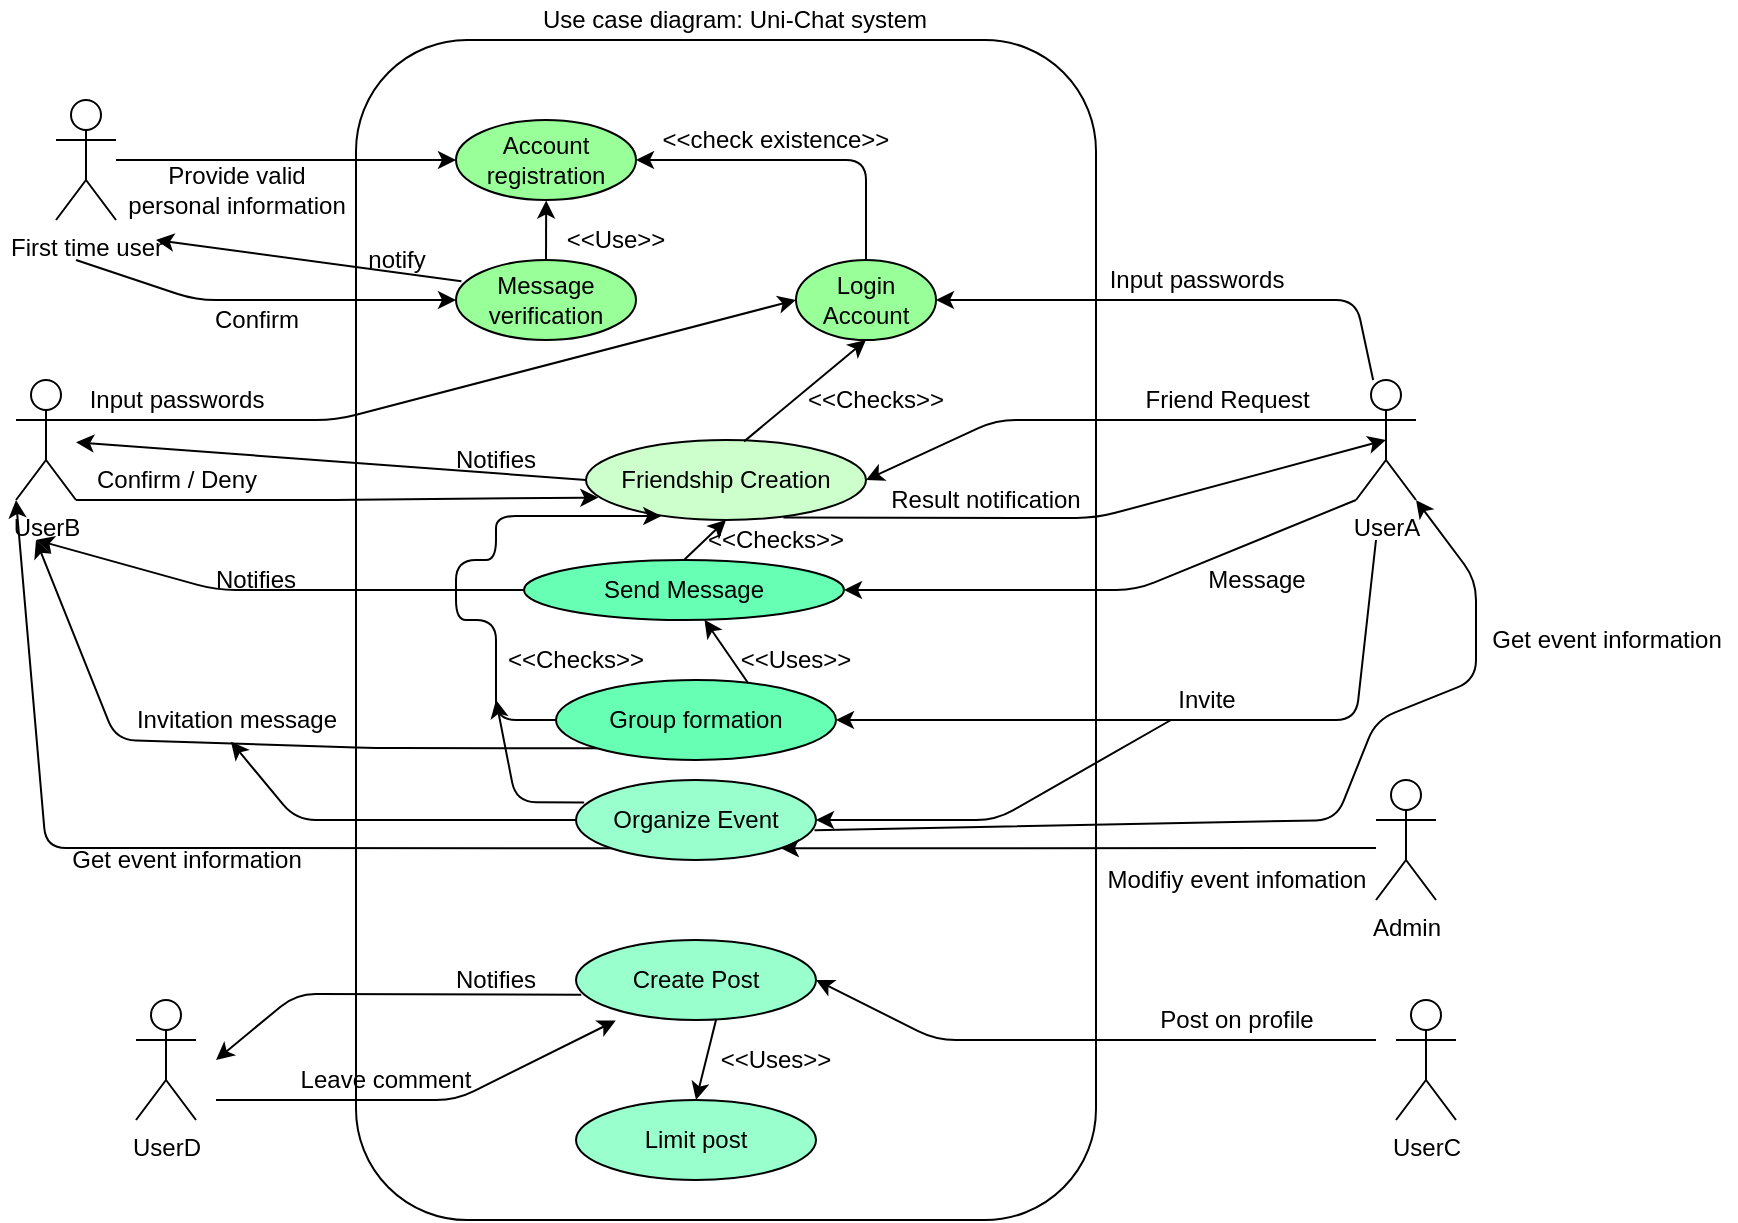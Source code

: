 <mxfile version="14.6.6" type="github">
  <diagram id="U9FM9EWuSM0mghXvgGzd" name="Page-1">
    <mxGraphModel dx="1460" dy="670" grid="1" gridSize="10" guides="1" tooltips="1" connect="1" arrows="1" fold="1" page="1" pageScale="1" pageWidth="1169" pageHeight="1654" math="0" shadow="0">
      <root>
        <mxCell id="0" />
        <mxCell id="1" parent="0" />
        <mxCell id="135Wbb7dRrLtCOBs6Vqc-1" value="" style="rounded=1;whiteSpace=wrap;html=1;" vertex="1" parent="1">
          <mxGeometry x="340" y="130" width="370" height="590" as="geometry" />
        </mxCell>
        <mxCell id="135Wbb7dRrLtCOBs6Vqc-2" value="Use case diagram: Uni-Chat system" style="text;html=1;align=center;verticalAlign=middle;resizable=0;points=[];autosize=1;strokeColor=none;" vertex="1" parent="1">
          <mxGeometry x="424" y="110" width="210" height="20" as="geometry" />
        </mxCell>
        <mxCell id="135Wbb7dRrLtCOBs6Vqc-8" value="First time user" style="shape=umlActor;verticalLabelPosition=bottom;verticalAlign=top;html=1;outlineConnect=0;" vertex="1" parent="1">
          <mxGeometry x="190" y="160" width="30" height="60" as="geometry" />
        </mxCell>
        <mxCell id="135Wbb7dRrLtCOBs6Vqc-10" value="" style="ellipse;whiteSpace=wrap;html=1;fillColor=#99FF99;" vertex="1" parent="1">
          <mxGeometry x="390" y="170" width="90" height="40" as="geometry" />
        </mxCell>
        <mxCell id="135Wbb7dRrLtCOBs6Vqc-11" value="Account registration" style="text;html=1;strokeColor=none;fillColor=none;align=center;verticalAlign=middle;whiteSpace=wrap;rounded=0;" vertex="1" parent="1">
          <mxGeometry x="400" y="180" width="70" height="20" as="geometry" />
        </mxCell>
        <mxCell id="135Wbb7dRrLtCOBs6Vqc-12" value="" style="endArrow=classic;html=1;" edge="1" parent="1" source="135Wbb7dRrLtCOBs6Vqc-8">
          <mxGeometry width="50" height="50" relative="1" as="geometry">
            <mxPoint x="500" y="260" as="sourcePoint" />
            <mxPoint x="390" y="190" as="targetPoint" />
          </mxGeometry>
        </mxCell>
        <mxCell id="135Wbb7dRrLtCOBs6Vqc-15" value="Provide valid&lt;br&gt;personal information" style="text;html=1;align=center;verticalAlign=middle;resizable=0;points=[];autosize=1;strokeColor=none;" vertex="1" parent="1">
          <mxGeometry x="220" y="190" width="120" height="30" as="geometry" />
        </mxCell>
        <mxCell id="135Wbb7dRrLtCOBs6Vqc-16" value="Message verification" style="ellipse;whiteSpace=wrap;html=1;fillColor=#99FF99;" vertex="1" parent="1">
          <mxGeometry x="390" y="240" width="90" height="40" as="geometry" />
        </mxCell>
        <mxCell id="135Wbb7dRrLtCOBs6Vqc-17" value="" style="endArrow=classic;html=1;exitX=0.5;exitY=0;exitDx=0;exitDy=0;entryX=0.257;entryY=0.136;entryDx=0;entryDy=0;entryPerimeter=0;" edge="1" parent="1" source="135Wbb7dRrLtCOBs6Vqc-16" target="135Wbb7dRrLtCOBs6Vqc-1">
          <mxGeometry width="50" height="50" relative="1" as="geometry">
            <mxPoint x="500" y="250" as="sourcePoint" />
            <mxPoint x="550" y="200" as="targetPoint" />
          </mxGeometry>
        </mxCell>
        <mxCell id="135Wbb7dRrLtCOBs6Vqc-18" value="&amp;lt;&amp;lt;Use&amp;gt;&amp;gt;" style="text;html=1;strokeColor=none;fillColor=none;align=center;verticalAlign=middle;whiteSpace=wrap;rounded=0;" vertex="1" parent="1">
          <mxGeometry x="450" y="220" width="40" height="20" as="geometry" />
        </mxCell>
        <mxCell id="135Wbb7dRrLtCOBs6Vqc-19" value="" style="endArrow=classic;html=1;exitX=0.03;exitY=0.267;exitDx=0;exitDy=0;exitPerimeter=0;" edge="1" parent="1" source="135Wbb7dRrLtCOBs6Vqc-16">
          <mxGeometry width="50" height="50" relative="1" as="geometry">
            <mxPoint x="500" y="250" as="sourcePoint" />
            <mxPoint x="240" y="230" as="targetPoint" />
          </mxGeometry>
        </mxCell>
        <mxCell id="135Wbb7dRrLtCOBs6Vqc-20" value="notify" style="text;html=1;align=center;verticalAlign=middle;resizable=0;points=[];autosize=1;strokeColor=none;" vertex="1" parent="1">
          <mxGeometry x="340" y="230" width="40" height="20" as="geometry" />
        </mxCell>
        <mxCell id="135Wbb7dRrLtCOBs6Vqc-21" value="" style="endArrow=classic;html=1;entryX=0;entryY=0.5;entryDx=0;entryDy=0;" edge="1" parent="1" target="135Wbb7dRrLtCOBs6Vqc-16">
          <mxGeometry width="50" height="50" relative="1" as="geometry">
            <mxPoint x="200" y="240" as="sourcePoint" />
            <mxPoint x="550" y="200" as="targetPoint" />
            <Array as="points">
              <mxPoint x="260" y="260" />
            </Array>
          </mxGeometry>
        </mxCell>
        <mxCell id="135Wbb7dRrLtCOBs6Vqc-22" value="Confirm" style="text;html=1;align=center;verticalAlign=middle;resizable=0;points=[];autosize=1;strokeColor=none;" vertex="1" parent="1">
          <mxGeometry x="260" y="260" width="60" height="20" as="geometry" />
        </mxCell>
        <mxCell id="135Wbb7dRrLtCOBs6Vqc-23" value="Login Account" style="ellipse;whiteSpace=wrap;html=1;fillColor=#99FF99;" vertex="1" parent="1">
          <mxGeometry x="560" y="240" width="70" height="40" as="geometry" />
        </mxCell>
        <mxCell id="135Wbb7dRrLtCOBs6Vqc-24" value="UserA" style="shape=umlActor;verticalLabelPosition=bottom;verticalAlign=top;html=1;outlineConnect=0;fillColor=#FFFFFF;" vertex="1" parent="1">
          <mxGeometry x="840" y="300" width="30" height="60" as="geometry" />
        </mxCell>
        <mxCell id="135Wbb7dRrLtCOBs6Vqc-28" value="UserB" style="shape=umlActor;verticalLabelPosition=bottom;verticalAlign=top;html=1;outlineConnect=0;fillColor=#FFFFFF;" vertex="1" parent="1">
          <mxGeometry x="170" y="300" width="30" height="60" as="geometry" />
        </mxCell>
        <mxCell id="135Wbb7dRrLtCOBs6Vqc-29" value="" style="endArrow=classic;html=1;entryX=1;entryY=0.5;entryDx=0;entryDy=0;" edge="1" parent="1" source="135Wbb7dRrLtCOBs6Vqc-24" target="135Wbb7dRrLtCOBs6Vqc-23">
          <mxGeometry width="50" height="50" relative="1" as="geometry">
            <mxPoint x="480" y="340" as="sourcePoint" />
            <mxPoint x="530" y="290" as="targetPoint" />
            <Array as="points">
              <mxPoint x="840" y="260" />
            </Array>
          </mxGeometry>
        </mxCell>
        <mxCell id="135Wbb7dRrLtCOBs6Vqc-30" value="Input passwords" style="text;html=1;align=center;verticalAlign=middle;resizable=0;points=[];autosize=1;strokeColor=none;" vertex="1" parent="1">
          <mxGeometry x="710" y="240" width="100" height="20" as="geometry" />
        </mxCell>
        <mxCell id="135Wbb7dRrLtCOBs6Vqc-31" value="" style="endArrow=classic;html=1;exitX=1;exitY=0.333;exitDx=0;exitDy=0;exitPerimeter=0;entryX=0;entryY=0.5;entryDx=0;entryDy=0;" edge="1" parent="1" source="135Wbb7dRrLtCOBs6Vqc-28" target="135Wbb7dRrLtCOBs6Vqc-23">
          <mxGeometry width="50" height="50" relative="1" as="geometry">
            <mxPoint x="480" y="340" as="sourcePoint" />
            <mxPoint x="530" y="290" as="targetPoint" />
            <Array as="points">
              <mxPoint x="330" y="320" />
            </Array>
          </mxGeometry>
        </mxCell>
        <mxCell id="135Wbb7dRrLtCOBs6Vqc-32" value="Input passwords" style="text;html=1;align=center;verticalAlign=middle;resizable=0;points=[];autosize=1;strokeColor=none;" vertex="1" parent="1">
          <mxGeometry x="200" y="300" width="100" height="20" as="geometry" />
        </mxCell>
        <mxCell id="135Wbb7dRrLtCOBs6Vqc-33" value="Friendship Creation" style="ellipse;whiteSpace=wrap;html=1;fillColor=#CCFFCC;" vertex="1" parent="1">
          <mxGeometry x="455" y="330" width="140" height="40" as="geometry" />
        </mxCell>
        <mxCell id="135Wbb7dRrLtCOBs6Vqc-34" value="" style="endArrow=classic;html=1;exitX=0.565;exitY=0.017;exitDx=0;exitDy=0;exitPerimeter=0;entryX=0.5;entryY=1;entryDx=0;entryDy=0;" edge="1" parent="1" source="135Wbb7dRrLtCOBs6Vqc-33" target="135Wbb7dRrLtCOBs6Vqc-23">
          <mxGeometry width="50" height="50" relative="1" as="geometry">
            <mxPoint x="480" y="450" as="sourcePoint" />
            <mxPoint x="530" y="400" as="targetPoint" />
          </mxGeometry>
        </mxCell>
        <mxCell id="135Wbb7dRrLtCOBs6Vqc-35" value="&amp;lt;&amp;lt;Checks&amp;gt;&amp;gt;" style="text;html=1;strokeColor=none;fillColor=none;align=center;verticalAlign=middle;whiteSpace=wrap;rounded=0;" vertex="1" parent="1">
          <mxGeometry x="580" y="300" width="40" height="20" as="geometry" />
        </mxCell>
        <mxCell id="135Wbb7dRrLtCOBs6Vqc-36" value="" style="endArrow=classic;html=1;exitX=0;exitY=0.333;exitDx=0;exitDy=0;exitPerimeter=0;entryX=1;entryY=0.5;entryDx=0;entryDy=0;" edge="1" parent="1" source="135Wbb7dRrLtCOBs6Vqc-24" target="135Wbb7dRrLtCOBs6Vqc-33">
          <mxGeometry width="50" height="50" relative="1" as="geometry">
            <mxPoint x="480" y="450" as="sourcePoint" />
            <mxPoint x="530" y="400" as="targetPoint" />
            <Array as="points">
              <mxPoint x="660" y="320" />
            </Array>
          </mxGeometry>
        </mxCell>
        <mxCell id="135Wbb7dRrLtCOBs6Vqc-37" value="Friend Request&amp;nbsp;" style="text;html=1;strokeColor=none;fillColor=none;align=center;verticalAlign=middle;whiteSpace=wrap;rounded=0;" vertex="1" parent="1">
          <mxGeometry x="730" y="300" width="95" height="20" as="geometry" />
        </mxCell>
        <mxCell id="135Wbb7dRrLtCOBs6Vqc-40" value="" style="endArrow=classic;html=1;exitX=0;exitY=0.5;exitDx=0;exitDy=0;" edge="1" parent="1" source="135Wbb7dRrLtCOBs6Vqc-33" target="135Wbb7dRrLtCOBs6Vqc-28">
          <mxGeometry width="50" height="50" relative="1" as="geometry">
            <mxPoint x="310" y="390" as="sourcePoint" />
            <mxPoint x="360" y="340" as="targetPoint" />
          </mxGeometry>
        </mxCell>
        <mxCell id="135Wbb7dRrLtCOBs6Vqc-41" value="Notifies" style="text;html=1;strokeColor=none;fillColor=none;align=center;verticalAlign=middle;whiteSpace=wrap;rounded=0;" vertex="1" parent="1">
          <mxGeometry x="390" y="330" width="40" height="20" as="geometry" />
        </mxCell>
        <mxCell id="135Wbb7dRrLtCOBs6Vqc-42" value="" style="endArrow=classic;html=1;exitX=1;exitY=1;exitDx=0;exitDy=0;exitPerimeter=0;entryX=0.044;entryY=0.719;entryDx=0;entryDy=0;entryPerimeter=0;" edge="1" parent="1" source="135Wbb7dRrLtCOBs6Vqc-28" target="135Wbb7dRrLtCOBs6Vqc-33">
          <mxGeometry width="50" height="50" relative="1" as="geometry">
            <mxPoint x="310" y="390" as="sourcePoint" />
            <mxPoint x="440" y="360" as="targetPoint" />
            <Array as="points">
              <mxPoint x="330" y="360" />
            </Array>
          </mxGeometry>
        </mxCell>
        <mxCell id="135Wbb7dRrLtCOBs6Vqc-44" value="Confirm / Deny" style="text;html=1;align=center;verticalAlign=middle;resizable=0;points=[];autosize=1;strokeColor=none;" vertex="1" parent="1">
          <mxGeometry x="200" y="340" width="100" height="20" as="geometry" />
        </mxCell>
        <mxCell id="135Wbb7dRrLtCOBs6Vqc-47" value="" style="endArrow=classic;html=1;exitX=0.705;exitY=0.969;exitDx=0;exitDy=0;exitPerimeter=0;entryX=0.5;entryY=0.5;entryDx=0;entryDy=0;entryPerimeter=0;" edge="1" parent="1" source="135Wbb7dRrLtCOBs6Vqc-33" target="135Wbb7dRrLtCOBs6Vqc-24">
          <mxGeometry width="50" height="50" relative="1" as="geometry">
            <mxPoint x="560" y="390" as="sourcePoint" />
            <mxPoint x="610" y="340" as="targetPoint" />
            <Array as="points">
              <mxPoint x="710" y="369" />
            </Array>
          </mxGeometry>
        </mxCell>
        <mxCell id="135Wbb7dRrLtCOBs6Vqc-48" value="Result notification" style="text;html=1;strokeColor=none;fillColor=none;align=center;verticalAlign=middle;whiteSpace=wrap;rounded=0;" vertex="1" parent="1">
          <mxGeometry x="595" y="350" width="120" height="20" as="geometry" />
        </mxCell>
        <mxCell id="135Wbb7dRrLtCOBs6Vqc-49" value="" style="endArrow=classic;html=1;entryX=1;entryY=0.5;entryDx=0;entryDy=0;exitX=0.5;exitY=0;exitDx=0;exitDy=0;" edge="1" parent="1" source="135Wbb7dRrLtCOBs6Vqc-23" target="135Wbb7dRrLtCOBs6Vqc-10">
          <mxGeometry width="50" height="50" relative="1" as="geometry">
            <mxPoint x="440" y="410" as="sourcePoint" />
            <mxPoint x="490" y="360" as="targetPoint" />
            <Array as="points">
              <mxPoint x="595" y="190" />
            </Array>
          </mxGeometry>
        </mxCell>
        <mxCell id="135Wbb7dRrLtCOBs6Vqc-50" value="&amp;lt;&amp;lt;check existence&amp;gt;&amp;gt;" style="text;html=1;strokeColor=none;fillColor=none;align=center;verticalAlign=middle;whiteSpace=wrap;rounded=0;" vertex="1" parent="1">
          <mxGeometry x="490" y="170" width="120" height="20" as="geometry" />
        </mxCell>
        <mxCell id="135Wbb7dRrLtCOBs6Vqc-51" value="Send Message" style="ellipse;whiteSpace=wrap;html=1;fillColor=#66FFB3;" vertex="1" parent="1">
          <mxGeometry x="424" y="390" width="160" height="30" as="geometry" />
        </mxCell>
        <mxCell id="135Wbb7dRrLtCOBs6Vqc-52" value="" style="endArrow=classic;html=1;exitX=0;exitY=1;exitDx=0;exitDy=0;exitPerimeter=0;entryX=1;entryY=0.5;entryDx=0;entryDy=0;" edge="1" parent="1" source="135Wbb7dRrLtCOBs6Vqc-24" target="135Wbb7dRrLtCOBs6Vqc-51">
          <mxGeometry width="50" height="50" relative="1" as="geometry">
            <mxPoint x="440" y="480" as="sourcePoint" />
            <mxPoint x="490" y="430" as="targetPoint" />
            <Array as="points">
              <mxPoint x="730" y="405" />
            </Array>
          </mxGeometry>
        </mxCell>
        <mxCell id="135Wbb7dRrLtCOBs6Vqc-53" value="Message" style="text;html=1;align=center;verticalAlign=middle;resizable=0;points=[];autosize=1;strokeColor=none;" vertex="1" parent="1">
          <mxGeometry x="760" y="390" width="60" height="20" as="geometry" />
        </mxCell>
        <mxCell id="135Wbb7dRrLtCOBs6Vqc-54" value="" style="endArrow=classic;html=1;exitX=0;exitY=0.5;exitDx=0;exitDy=0;" edge="1" parent="1" source="135Wbb7dRrLtCOBs6Vqc-51">
          <mxGeometry width="50" height="50" relative="1" as="geometry">
            <mxPoint x="440" y="480" as="sourcePoint" />
            <mxPoint x="180" y="380" as="targetPoint" />
            <Array as="points">
              <mxPoint x="270" y="405" />
            </Array>
          </mxGeometry>
        </mxCell>
        <mxCell id="135Wbb7dRrLtCOBs6Vqc-55" value="" style="endArrow=classic;html=1;exitX=0.5;exitY=0;exitDx=0;exitDy=0;entryX=0.5;entryY=1;entryDx=0;entryDy=0;" edge="1" parent="1" source="135Wbb7dRrLtCOBs6Vqc-51" target="135Wbb7dRrLtCOBs6Vqc-33">
          <mxGeometry width="50" height="50" relative="1" as="geometry">
            <mxPoint x="440" y="480" as="sourcePoint" />
            <mxPoint x="490" y="430" as="targetPoint" />
          </mxGeometry>
        </mxCell>
        <mxCell id="135Wbb7dRrLtCOBs6Vqc-56" value="&amp;lt;&amp;lt;Checks&amp;gt;&amp;gt;" style="text;html=1;strokeColor=none;fillColor=none;align=center;verticalAlign=middle;whiteSpace=wrap;rounded=0;" vertex="1" parent="1">
          <mxGeometry x="530" y="370" width="40" height="20" as="geometry" />
        </mxCell>
        <mxCell id="135Wbb7dRrLtCOBs6Vqc-58" value="Notifies" style="text;html=1;strokeColor=none;fillColor=none;align=center;verticalAlign=middle;whiteSpace=wrap;rounded=0;" vertex="1" parent="1">
          <mxGeometry x="270" y="390" width="40" height="20" as="geometry" />
        </mxCell>
        <mxCell id="135Wbb7dRrLtCOBs6Vqc-61" value="Group formation" style="ellipse;whiteSpace=wrap;html=1;fillColor=#66FFB3;" vertex="1" parent="1">
          <mxGeometry x="440" y="450" width="140" height="40" as="geometry" />
        </mxCell>
        <mxCell id="135Wbb7dRrLtCOBs6Vqc-62" value="" style="endArrow=classic;html=1;entryX=1;entryY=0.5;entryDx=0;entryDy=0;" edge="1" parent="1" target="135Wbb7dRrLtCOBs6Vqc-61">
          <mxGeometry width="50" height="50" relative="1" as="geometry">
            <mxPoint x="850" y="380" as="sourcePoint" />
            <mxPoint x="450" y="440" as="targetPoint" />
            <Array as="points">
              <mxPoint x="840" y="470" />
            </Array>
          </mxGeometry>
        </mxCell>
        <mxCell id="135Wbb7dRrLtCOBs6Vqc-63" value="Invite" style="text;html=1;align=center;verticalAlign=middle;resizable=0;points=[];autosize=1;strokeColor=none;" vertex="1" parent="1">
          <mxGeometry x="745" y="450" width="40" height="20" as="geometry" />
        </mxCell>
        <mxCell id="135Wbb7dRrLtCOBs6Vqc-65" value="" style="endArrow=classic;html=1;exitX=0;exitY=0.5;exitDx=0;exitDy=0;entryX=0.269;entryY=0.95;entryDx=0;entryDy=0;entryPerimeter=0;" edge="1" parent="1" source="135Wbb7dRrLtCOBs6Vqc-61" target="135Wbb7dRrLtCOBs6Vqc-33">
          <mxGeometry width="50" height="50" relative="1" as="geometry">
            <mxPoint x="400" y="490" as="sourcePoint" />
            <mxPoint x="450" y="440" as="targetPoint" />
            <Array as="points">
              <mxPoint x="410" y="470" />
              <mxPoint x="410" y="420" />
              <mxPoint x="390" y="420" />
              <mxPoint x="390" y="390" />
              <mxPoint x="410" y="390" />
              <mxPoint x="410" y="368" />
            </Array>
          </mxGeometry>
        </mxCell>
        <mxCell id="135Wbb7dRrLtCOBs6Vqc-66" value="&amp;lt;&amp;lt;Checks&amp;gt;&amp;gt;" style="text;html=1;strokeColor=none;fillColor=none;align=center;verticalAlign=middle;whiteSpace=wrap;rounded=0;" vertex="1" parent="1">
          <mxGeometry x="430" y="430" width="40" height="20" as="geometry" />
        </mxCell>
        <mxCell id="135Wbb7dRrLtCOBs6Vqc-67" value="" style="endArrow=classic;html=1;exitX=0;exitY=1;exitDx=0;exitDy=0;" edge="1" parent="1" source="135Wbb7dRrLtCOBs6Vqc-61">
          <mxGeometry width="50" height="50" relative="1" as="geometry">
            <mxPoint x="420" y="470" as="sourcePoint" />
            <mxPoint x="180" y="380" as="targetPoint" />
            <Array as="points">
              <mxPoint x="350" y="484" />
              <mxPoint x="220" y="480" />
            </Array>
          </mxGeometry>
        </mxCell>
        <mxCell id="135Wbb7dRrLtCOBs6Vqc-68" value="Invitation message" style="text;html=1;align=center;verticalAlign=middle;resizable=0;points=[];autosize=1;strokeColor=none;" vertex="1" parent="1">
          <mxGeometry x="220" y="460" width="120" height="20" as="geometry" />
        </mxCell>
        <mxCell id="135Wbb7dRrLtCOBs6Vqc-69" value="" style="endArrow=classic;html=1;exitX=0.686;exitY=0.038;exitDx=0;exitDy=0;exitPerimeter=0;" edge="1" parent="1" source="135Wbb7dRrLtCOBs6Vqc-61" target="135Wbb7dRrLtCOBs6Vqc-51">
          <mxGeometry width="50" height="50" relative="1" as="geometry">
            <mxPoint x="630" y="420" as="sourcePoint" />
            <mxPoint x="680" y="370" as="targetPoint" />
          </mxGeometry>
        </mxCell>
        <mxCell id="135Wbb7dRrLtCOBs6Vqc-70" value="&amp;lt;&amp;lt;Uses&amp;gt;&amp;gt;" style="text;html=1;strokeColor=none;fillColor=none;align=center;verticalAlign=middle;whiteSpace=wrap;rounded=0;" vertex="1" parent="1">
          <mxGeometry x="540" y="430" width="40" height="20" as="geometry" />
        </mxCell>
        <mxCell id="135Wbb7dRrLtCOBs6Vqc-71" value="Organize Event" style="ellipse;whiteSpace=wrap;html=1;fillColor=#99FFCC;" vertex="1" parent="1">
          <mxGeometry x="450" y="500" width="120" height="40" as="geometry" />
        </mxCell>
        <mxCell id="135Wbb7dRrLtCOBs6Vqc-72" value="" style="endArrow=classic;html=1;entryX=1;entryY=0.5;entryDx=0;entryDy=0;" edge="1" parent="1" source="135Wbb7dRrLtCOBs6Vqc-63" target="135Wbb7dRrLtCOBs6Vqc-71">
          <mxGeometry width="50" height="50" relative="1" as="geometry">
            <mxPoint x="630" y="550" as="sourcePoint" />
            <mxPoint x="680" y="500" as="targetPoint" />
            <Array as="points">
              <mxPoint x="660" y="520" />
            </Array>
          </mxGeometry>
        </mxCell>
        <mxCell id="135Wbb7dRrLtCOBs6Vqc-77" value="" style="endArrow=classic;html=1;exitX=0;exitY=0.5;exitDx=0;exitDy=0;entryX=0.479;entryY=1.042;entryDx=0;entryDy=0;entryPerimeter=0;" edge="1" parent="1" source="135Wbb7dRrLtCOBs6Vqc-71" target="135Wbb7dRrLtCOBs6Vqc-68">
          <mxGeometry width="50" height="50" relative="1" as="geometry">
            <mxPoint x="590" y="460" as="sourcePoint" />
            <mxPoint x="640" y="410" as="targetPoint" />
            <Array as="points">
              <mxPoint x="310" y="520" />
            </Array>
          </mxGeometry>
        </mxCell>
        <mxCell id="135Wbb7dRrLtCOBs6Vqc-78" value="" style="endArrow=classic;html=1;exitX=0.034;exitY=0.281;exitDx=0;exitDy=0;exitPerimeter=0;" edge="1" parent="1" source="135Wbb7dRrLtCOBs6Vqc-71">
          <mxGeometry width="50" height="50" relative="1" as="geometry">
            <mxPoint x="500" y="520" as="sourcePoint" />
            <mxPoint x="410" y="460" as="targetPoint" />
            <Array as="points">
              <mxPoint x="420" y="511" />
            </Array>
          </mxGeometry>
        </mxCell>
        <mxCell id="135Wbb7dRrLtCOBs6Vqc-79" value="Admin" style="shape=umlActor;verticalLabelPosition=bottom;verticalAlign=top;html=1;outlineConnect=0;fillColor=#FFFFFF;" vertex="1" parent="1">
          <mxGeometry x="850" y="500" width="30" height="60" as="geometry" />
        </mxCell>
        <mxCell id="135Wbb7dRrLtCOBs6Vqc-80" value="" style="endArrow=classic;html=1;entryX=1;entryY=1;entryDx=0;entryDy=0;" edge="1" parent="1" target="135Wbb7dRrLtCOBs6Vqc-71">
          <mxGeometry width="50" height="50" relative="1" as="geometry">
            <mxPoint x="850" y="534" as="sourcePoint" />
            <mxPoint x="750" y="430" as="targetPoint" />
          </mxGeometry>
        </mxCell>
        <mxCell id="135Wbb7dRrLtCOBs6Vqc-81" value="Modifiy event infomation" style="text;html=1;align=center;verticalAlign=middle;resizable=0;points=[];autosize=1;strokeColor=none;" vertex="1" parent="1">
          <mxGeometry x="710" y="540" width="140" height="20" as="geometry" />
        </mxCell>
        <mxCell id="135Wbb7dRrLtCOBs6Vqc-82" value="" style="endArrow=classic;html=1;exitX=0;exitY=1;exitDx=0;exitDy=0;entryX=0;entryY=1;entryDx=0;entryDy=0;entryPerimeter=0;" edge="1" parent="1" source="135Wbb7dRrLtCOBs6Vqc-71" target="135Wbb7dRrLtCOBs6Vqc-28">
          <mxGeometry width="50" height="50" relative="1" as="geometry">
            <mxPoint x="520" y="370" as="sourcePoint" />
            <mxPoint x="570" y="320" as="targetPoint" />
            <Array as="points">
              <mxPoint x="185" y="534" />
            </Array>
          </mxGeometry>
        </mxCell>
        <mxCell id="135Wbb7dRrLtCOBs6Vqc-83" value="Get event information" style="text;html=1;align=center;verticalAlign=middle;resizable=0;points=[];autosize=1;strokeColor=none;" vertex="1" parent="1">
          <mxGeometry x="190" y="530" width="130" height="20" as="geometry" />
        </mxCell>
        <mxCell id="135Wbb7dRrLtCOBs6Vqc-84" value="" style="endArrow=classic;html=1;exitX=0.994;exitY=0.629;exitDx=0;exitDy=0;exitPerimeter=0;entryX=1;entryY=1;entryDx=0;entryDy=0;entryPerimeter=0;" edge="1" parent="1" source="135Wbb7dRrLtCOBs6Vqc-71" target="135Wbb7dRrLtCOBs6Vqc-24">
          <mxGeometry width="50" height="50" relative="1" as="geometry">
            <mxPoint x="570" y="530" as="sourcePoint" />
            <mxPoint x="870" y="390" as="targetPoint" />
            <Array as="points">
              <mxPoint x="830" y="520" />
              <mxPoint x="850" y="470" />
              <mxPoint x="900" y="450" />
              <mxPoint x="900" y="400" />
            </Array>
          </mxGeometry>
        </mxCell>
        <mxCell id="135Wbb7dRrLtCOBs6Vqc-85" value="Get event information" style="text;html=1;align=center;verticalAlign=middle;resizable=0;points=[];autosize=1;strokeColor=none;" vertex="1" parent="1">
          <mxGeometry x="900" y="420" width="130" height="20" as="geometry" />
        </mxCell>
        <mxCell id="135Wbb7dRrLtCOBs6Vqc-86" value="UserC" style="shape=umlActor;verticalLabelPosition=bottom;verticalAlign=top;html=1;outlineConnect=0;fillColor=#FFFFFF;" vertex="1" parent="1">
          <mxGeometry x="860" y="610" width="30" height="60" as="geometry" />
        </mxCell>
        <mxCell id="135Wbb7dRrLtCOBs6Vqc-87" value="UserD" style="shape=umlActor;verticalLabelPosition=bottom;verticalAlign=top;html=1;outlineConnect=0;fillColor=#FFFFFF;" vertex="1" parent="1">
          <mxGeometry x="230" y="610" width="30" height="60" as="geometry" />
        </mxCell>
        <mxCell id="135Wbb7dRrLtCOBs6Vqc-90" value="Create Post" style="ellipse;whiteSpace=wrap;html=1;fillColor=#99FFCC;" vertex="1" parent="1">
          <mxGeometry x="450" y="580" width="120" height="40" as="geometry" />
        </mxCell>
        <mxCell id="135Wbb7dRrLtCOBs6Vqc-91" value="" style="endArrow=classic;html=1;entryX=1;entryY=0.5;entryDx=0;entryDy=0;" edge="1" parent="1" target="135Wbb7dRrLtCOBs6Vqc-90">
          <mxGeometry width="50" height="50" relative="1" as="geometry">
            <mxPoint x="850" y="630" as="sourcePoint" />
            <mxPoint x="570" y="560" as="targetPoint" />
            <Array as="points">
              <mxPoint x="630" y="630" />
            </Array>
          </mxGeometry>
        </mxCell>
        <mxCell id="135Wbb7dRrLtCOBs6Vqc-92" value="Post on profile" style="text;html=1;align=center;verticalAlign=middle;resizable=0;points=[];autosize=1;strokeColor=none;" vertex="1" parent="1">
          <mxGeometry x="735" y="610" width="90" height="20" as="geometry" />
        </mxCell>
        <mxCell id="135Wbb7dRrLtCOBs6Vqc-93" value="" style="endArrow=classic;html=1;exitX=0.022;exitY=0.683;exitDx=0;exitDy=0;exitPerimeter=0;" edge="1" parent="1" source="135Wbb7dRrLtCOBs6Vqc-90">
          <mxGeometry width="50" height="50" relative="1" as="geometry">
            <mxPoint x="520" y="610" as="sourcePoint" />
            <mxPoint x="270" y="640" as="targetPoint" />
            <Array as="points">
              <mxPoint x="310" y="607" />
            </Array>
          </mxGeometry>
        </mxCell>
        <mxCell id="135Wbb7dRrLtCOBs6Vqc-94" value="Notifies" style="text;html=1;strokeColor=none;fillColor=none;align=center;verticalAlign=middle;whiteSpace=wrap;rounded=0;" vertex="1" parent="1">
          <mxGeometry x="390" y="590" width="40" height="20" as="geometry" />
        </mxCell>
        <mxCell id="135Wbb7dRrLtCOBs6Vqc-95" value="Limit post" style="ellipse;whiteSpace=wrap;html=1;fillColor=#99FFCC;" vertex="1" parent="1">
          <mxGeometry x="450" y="660" width="120" height="40" as="geometry" />
        </mxCell>
        <mxCell id="135Wbb7dRrLtCOBs6Vqc-96" value="" style="endArrow=classic;html=1;entryX=0.5;entryY=0;entryDx=0;entryDy=0;" edge="1" parent="1" target="135Wbb7dRrLtCOBs6Vqc-95">
          <mxGeometry width="50" height="50" relative="1" as="geometry">
            <mxPoint x="520" y="620" as="sourcePoint" />
            <mxPoint x="570" y="560" as="targetPoint" />
          </mxGeometry>
        </mxCell>
        <mxCell id="135Wbb7dRrLtCOBs6Vqc-97" value="&amp;lt;&amp;lt;Uses&amp;gt;&amp;gt;" style="text;html=1;strokeColor=none;fillColor=none;align=center;verticalAlign=middle;whiteSpace=wrap;rounded=0;" vertex="1" parent="1">
          <mxGeometry x="530" y="630" width="40" height="20" as="geometry" />
        </mxCell>
        <mxCell id="135Wbb7dRrLtCOBs6Vqc-98" value="" style="endArrow=classic;html=1;entryX=0.351;entryY=0.831;entryDx=0;entryDy=0;entryPerimeter=0;" edge="1" parent="1" target="135Wbb7dRrLtCOBs6Vqc-1">
          <mxGeometry width="50" height="50" relative="1" as="geometry">
            <mxPoint x="270" y="660" as="sourcePoint" />
            <mxPoint x="570" y="560" as="targetPoint" />
            <Array as="points">
              <mxPoint x="390" y="660" />
            </Array>
          </mxGeometry>
        </mxCell>
        <mxCell id="135Wbb7dRrLtCOBs6Vqc-99" value="Leave comment" style="text;html=1;strokeColor=none;fillColor=none;align=center;verticalAlign=middle;whiteSpace=wrap;rounded=0;" vertex="1" parent="1">
          <mxGeometry x="300" y="640" width="110" height="20" as="geometry" />
        </mxCell>
      </root>
    </mxGraphModel>
  </diagram>
</mxfile>
